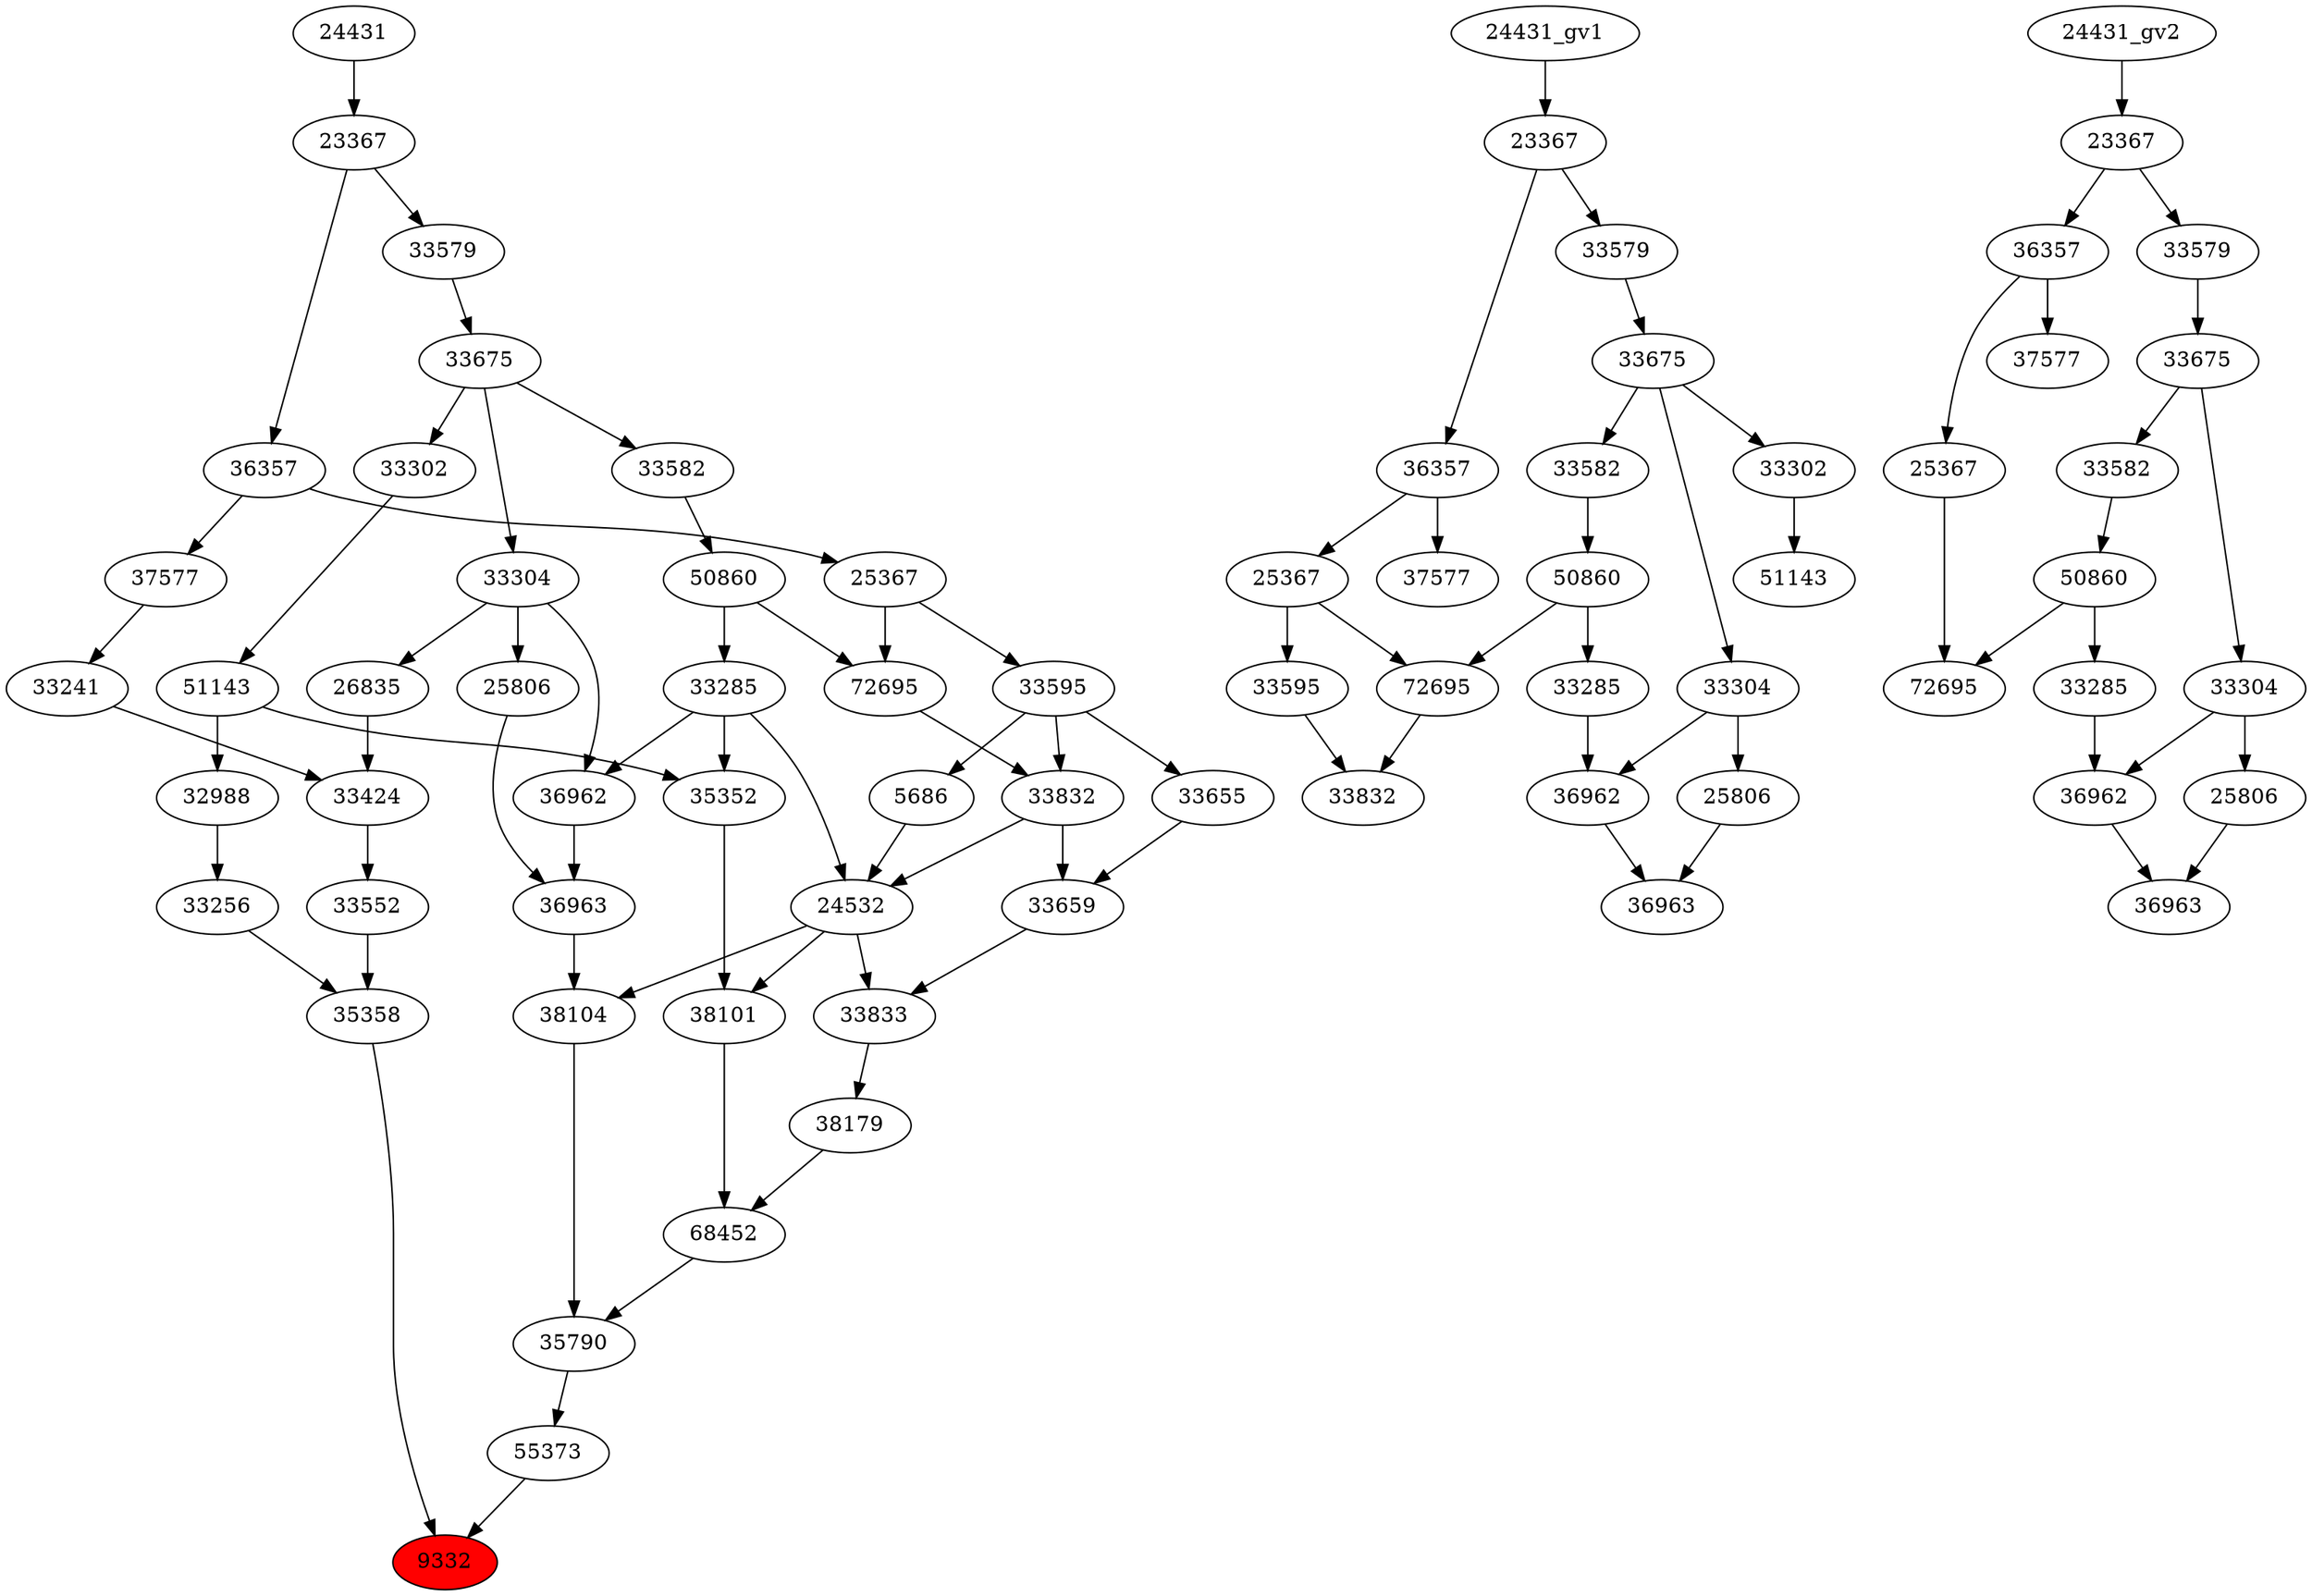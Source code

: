 strict digraph root {
	node [label="\N"];
	{
		node [fillcolor="",
			label="\N",
			style=""
		];
		9332		 [fillcolor=red,
			label=9332,
			style=filled];
		35358		 [label=35358];
		35358 -> 9332;
		55373		 [label=55373];
		55373 -> 9332;
		33552		 [label=33552];
		33552 -> 35358;
		33256		 [label=33256];
		33256 -> 35358;
		35790		 [label=35790];
		35790 -> 55373;
		33424		 [label=33424];
		33424 -> 33552;
		32988		 [label=32988];
		32988 -> 33256;
		38104		 [label=38104];
		38104 -> 35790;
		68452		 [label=68452];
		68452 -> 35790;
		33241		 [label=33241];
		33241 -> 33424;
		26835		 [label=26835];
		26835 -> 33424;
		51143		 [label=51143];
		51143 -> 32988;
		35352		 [label=35352];
		51143 -> 35352;
		24532		 [label=24532];
		24532 -> 38104;
		38101		 [label=38101];
		24532 -> 38101;
		33833		 [label=33833];
		24532 -> 33833;
		36963		 [label=36963];
		36963 -> 38104;
		38179		 [label=38179];
		38179 -> 68452;
		38101 -> 68452;
		37577		 [label=37577];
		37577 -> 33241;
		33304		 [label=33304];
		33304 -> 26835;
		36962		 [label=36962];
		33304 -> 36962;
		25806		 [label=25806];
		33304 -> 25806;
		33302		 [label=33302];
		33302 -> 51143;
		33285		 [label=33285];
		33285 -> 24532;
		33285 -> 36962;
		33285 -> 35352;
		5686		 [label=5686];
		5686 -> 24532;
		33832		 [label=33832];
		33832 -> 24532;
		33659		 [label=33659];
		33832 -> 33659;
		36962 -> 36963;
		25806 -> 36963;
		33833 -> 38179;
		35352 -> 38101;
		36357		 [label=36357];
		36357 -> 37577;
		25367		 [label=25367];
		36357 -> 25367;
		33675		 [label=33675];
		33675 -> 33304;
		33675 -> 33302;
		33582		 [label=33582];
		33675 -> 33582;
		50860		 [label=50860];
		50860 -> 33285;
		72695		 [label=72695];
		50860 -> 72695;
		33595		 [label=33595];
		33595 -> 5686;
		33595 -> 33832;
		33655		 [label=33655];
		33595 -> 33655;
		72695 -> 33832;
		33659 -> 33833;
		23367		 [label=23367];
		23367 -> 36357;
		33579		 [label=33579];
		23367 -> 33579;
		33579 -> 33675;
		33582 -> 50860;
		25367 -> 33595;
		25367 -> 72695;
		33655 -> 33659;
		24431		 [label=24431];
		24431 -> 23367;
	}
	{
		node [label="\N"];
		"51143_gv1"		 [label=51143];
		"33302_gv1"		 [label=33302];
		"33302_gv1" -> "51143_gv1";
		"36963_gv1"		 [label=36963];
		"36962_gv1"		 [label=36962];
		"36962_gv1" -> "36963_gv1";
		"25806_gv1"		 [label=25806];
		"25806_gv1" -> "36963_gv1";
		"37577_gv1"		 [label=37577];
		"36357_gv1"		 [label=36357];
		"36357_gv1" -> "37577_gv1";
		"25367_gv1"		 [label=25367];
		"36357_gv1" -> "25367_gv1";
		"33304_gv1"		 [label=33304];
		"33304_gv1" -> "36962_gv1";
		"33304_gv1" -> "25806_gv1";
		"33675_gv1"		 [label=33675];
		"33675_gv1" -> "33302_gv1";
		"33675_gv1" -> "33304_gv1";
		"33582_gv1"		 [label=33582];
		"33675_gv1" -> "33582_gv1";
		"33285_gv1"		 [label=33285];
		"33285_gv1" -> "36962_gv1";
		"50860_gv1"		 [label=50860];
		"50860_gv1" -> "33285_gv1";
		"72695_gv1"		 [label=72695];
		"50860_gv1" -> "72695_gv1";
		"33832_gv1"		 [label=33832];
		"72695_gv1" -> "33832_gv1";
		"33595_gv1"		 [label=33595];
		"33595_gv1" -> "33832_gv1";
		"23367_gv1"		 [label=23367];
		"23367_gv1" -> "36357_gv1";
		"33579_gv1"		 [label=33579];
		"23367_gv1" -> "33579_gv1";
		"33579_gv1" -> "33675_gv1";
		"33582_gv1" -> "50860_gv1";
		"25367_gv1" -> "72695_gv1";
		"25367_gv1" -> "33595_gv1";
		"24431_gv1" -> "23367_gv1";
	}
	{
		node [label="\N"];
		"36962_gv2"		 [label=36962];
		"36963_gv2"		 [label=36963];
		"36962_gv2" -> "36963_gv2";
		"33285_gv2"		 [label=33285];
		"33285_gv2" -> "36962_gv2";
		"33304_gv2"		 [label=33304];
		"33304_gv2" -> "36962_gv2";
		"25806_gv2"		 [label=25806];
		"33304_gv2" -> "25806_gv2";
		"50860_gv2"		 [label=50860];
		"50860_gv2" -> "33285_gv2";
		"72695_gv2"		 [label=72695];
		"50860_gv2" -> "72695_gv2";
		"33675_gv2"		 [label=33675];
		"33675_gv2" -> "33304_gv2";
		"33582_gv2"		 [label=33582];
		"33675_gv2" -> "33582_gv2";
		"25806_gv2" -> "36963_gv2";
		"33582_gv2" -> "50860_gv2";
		"37577_gv2"		 [label=37577];
		"36357_gv2"		 [label=36357];
		"36357_gv2" -> "37577_gv2";
		"25367_gv2"		 [label=25367];
		"36357_gv2" -> "25367_gv2";
		"33579_gv2"		 [label=33579];
		"33579_gv2" -> "33675_gv2";
		"25367_gv2" -> "72695_gv2";
		"23367_gv2"		 [label=23367];
		"23367_gv2" -> "36357_gv2";
		"23367_gv2" -> "33579_gv2";
		"24431_gv2" -> "23367_gv2";
	}
}
